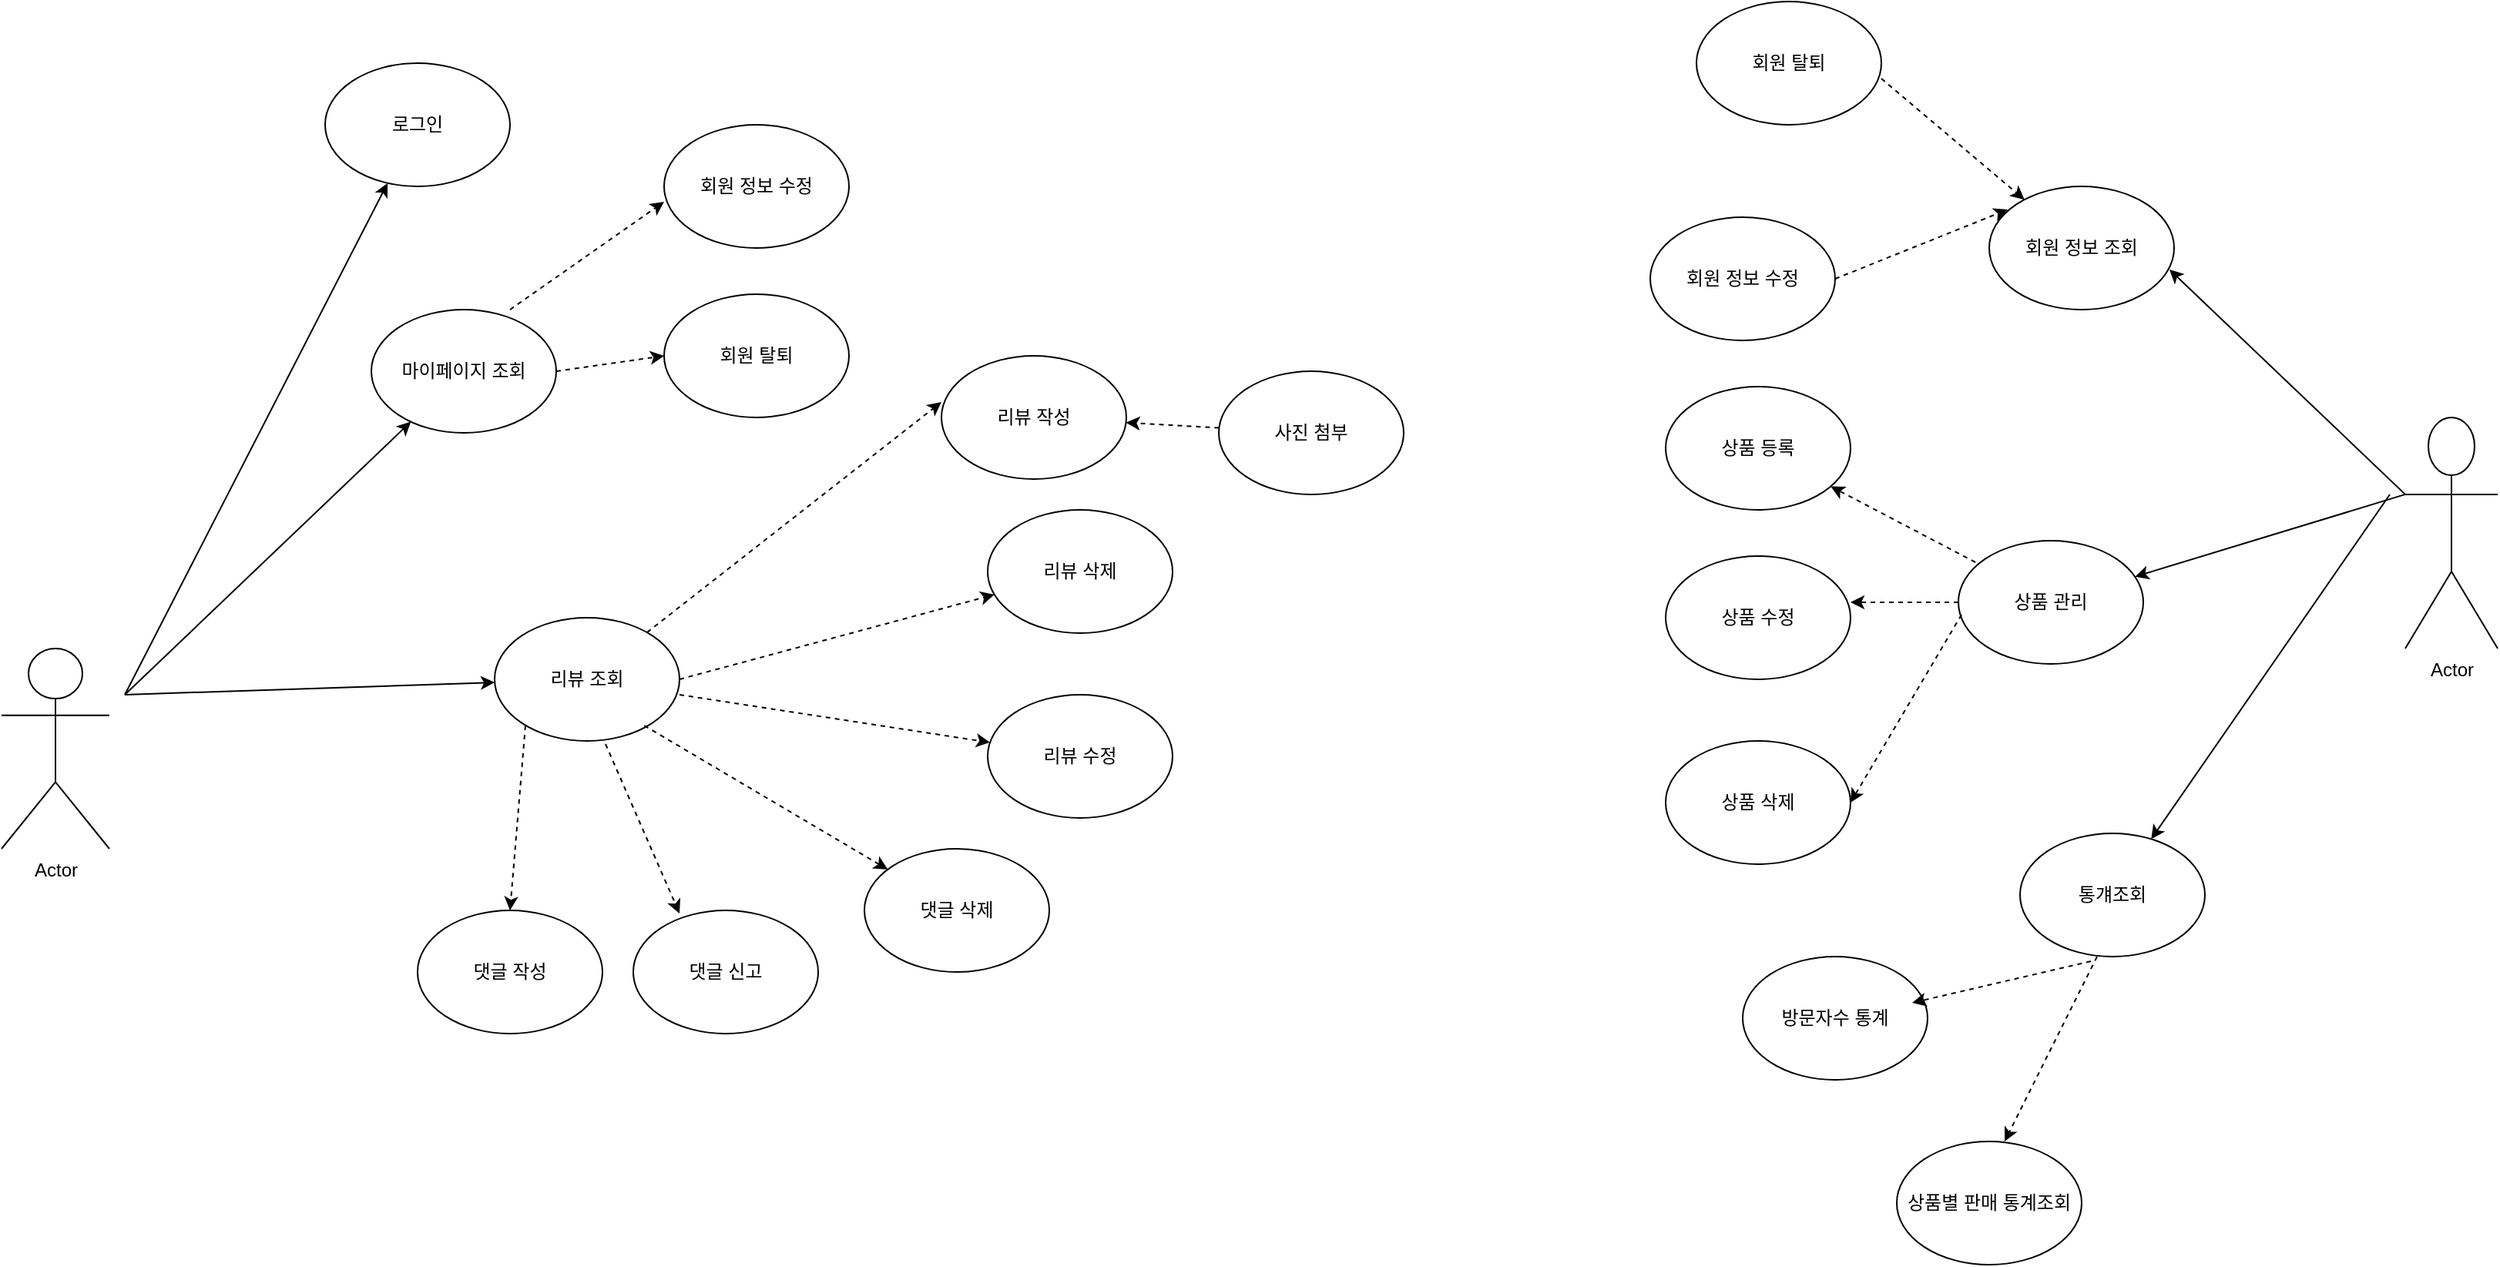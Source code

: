 <mxfile version="13.10.0" type="github">
  <diagram id="eOuh3lkRf0z05wrpfO4e" name="Page-1">
    <mxGraphModel dx="2031" dy="2289" grid="1" gridSize="10" guides="1" tooltips="1" connect="1" arrows="1" fold="1" page="1" pageScale="1" pageWidth="1920" pageHeight="1200" math="0" shadow="0">
      <root>
        <mxCell id="0" />
        <mxCell id="1" parent="0" />
        <mxCell id="_Vm_HRw1c6WF2sADo_5i-1" value="Actor" style="shape=umlActor;verticalLabelPosition=bottom;verticalAlign=top;html=1;outlineConnect=0;" vertex="1" parent="1">
          <mxGeometry x="70" y="200" width="70" height="130" as="geometry" />
        </mxCell>
        <mxCell id="_Vm_HRw1c6WF2sADo_5i-2" value="Actor" style="shape=umlActor;verticalLabelPosition=bottom;verticalAlign=top;html=1;outlineConnect=0;" vertex="1" parent="1">
          <mxGeometry x="1630" y="50" width="60" height="150" as="geometry" />
        </mxCell>
        <mxCell id="_Vm_HRw1c6WF2sADo_5i-3" value="로그인" style="ellipse;whiteSpace=wrap;html=1;" vertex="1" parent="1">
          <mxGeometry x="280" y="-180" width="120" height="80" as="geometry" />
        </mxCell>
        <mxCell id="_Vm_HRw1c6WF2sADo_5i-4" value="리뷰 작성" style="ellipse;whiteSpace=wrap;html=1;" vertex="1" parent="1">
          <mxGeometry x="680" y="10" width="120" height="80" as="geometry" />
        </mxCell>
        <mxCell id="_Vm_HRw1c6WF2sADo_5i-5" value="마이페이지 조회" style="ellipse;whiteSpace=wrap;html=1;" vertex="1" parent="1">
          <mxGeometry x="310" y="-20" width="120" height="80" as="geometry" />
        </mxCell>
        <mxCell id="_Vm_HRw1c6WF2sADo_5i-9" value="댓글 작성" style="ellipse;whiteSpace=wrap;html=1;" vertex="1" parent="1">
          <mxGeometry x="340" y="370" width="120" height="80" as="geometry" />
        </mxCell>
        <mxCell id="_Vm_HRw1c6WF2sADo_5i-10" value="댓글 삭제" style="ellipse;whiteSpace=wrap;html=1;" vertex="1" parent="1">
          <mxGeometry x="630" y="330" width="120" height="80" as="geometry" />
        </mxCell>
        <mxCell id="_Vm_HRw1c6WF2sADo_5i-11" value="댓글 신고" style="ellipse;whiteSpace=wrap;html=1;" vertex="1" parent="1">
          <mxGeometry x="480" y="370" width="120" height="80" as="geometry" />
        </mxCell>
        <mxCell id="_Vm_HRw1c6WF2sADo_5i-12" value="회원 정보 수정&lt;br&gt;" style="ellipse;whiteSpace=wrap;html=1;" vertex="1" parent="1">
          <mxGeometry x="500" y="-140" width="120" height="80" as="geometry" />
        </mxCell>
        <mxCell id="_Vm_HRw1c6WF2sADo_5i-13" value="회원 탈퇴" style="ellipse;whiteSpace=wrap;html=1;" vertex="1" parent="1">
          <mxGeometry x="500" y="-30" width="120" height="80" as="geometry" />
        </mxCell>
        <mxCell id="_Vm_HRw1c6WF2sADo_5i-14" value="상품 등록" style="ellipse;whiteSpace=wrap;html=1;" vertex="1" parent="1">
          <mxGeometry x="1150" y="30" width="120" height="80" as="geometry" />
        </mxCell>
        <mxCell id="_Vm_HRw1c6WF2sADo_5i-15" value="상품 관리&lt;br&gt;" style="ellipse;whiteSpace=wrap;html=1;" vertex="1" parent="1">
          <mxGeometry x="1340" y="130" width="120" height="80" as="geometry" />
        </mxCell>
        <mxCell id="_Vm_HRw1c6WF2sADo_5i-21" value="리뷰 수정" style="ellipse;whiteSpace=wrap;html=1;" vertex="1" parent="1">
          <mxGeometry x="710" y="230" width="120" height="80" as="geometry" />
        </mxCell>
        <mxCell id="_Vm_HRw1c6WF2sADo_5i-22" value="리뷰 삭제&lt;br&gt;" style="ellipse;whiteSpace=wrap;html=1;" vertex="1" parent="1">
          <mxGeometry x="710" y="110" width="120" height="80" as="geometry" />
        </mxCell>
        <mxCell id="_Vm_HRw1c6WF2sADo_5i-23" value="" style="endArrow=classic;html=1;dashed=1;exitX=1;exitY=0.5;exitDx=0;exitDy=0;" edge="1" parent="1" source="_Vm_HRw1c6WF2sADo_5i-38" target="_Vm_HRw1c6WF2sADo_5i-22">
          <mxGeometry width="50" height="50" relative="1" as="geometry">
            <mxPoint x="590" y="150" as="sourcePoint" />
            <mxPoint x="640" y="100" as="targetPoint" />
          </mxGeometry>
        </mxCell>
        <mxCell id="_Vm_HRw1c6WF2sADo_5i-27" value="" style="endArrow=classic;html=1;" edge="1" parent="1" target="_Vm_HRw1c6WF2sADo_5i-38">
          <mxGeometry width="50" height="50" relative="1" as="geometry">
            <mxPoint x="150" y="230" as="sourcePoint" />
            <mxPoint x="200" y="180" as="targetPoint" />
          </mxGeometry>
        </mxCell>
        <mxCell id="_Vm_HRw1c6WF2sADo_5i-28" value="" style="endArrow=classic;html=1;" edge="1" parent="1" target="_Vm_HRw1c6WF2sADo_5i-5">
          <mxGeometry width="50" height="50" relative="1" as="geometry">
            <mxPoint x="150" y="230" as="sourcePoint" />
            <mxPoint x="200" y="180" as="targetPoint" />
          </mxGeometry>
        </mxCell>
        <mxCell id="_Vm_HRw1c6WF2sADo_5i-34" value="" style="endArrow=classic;html=1;dashed=1;entryX=0;entryY=0.625;entryDx=0;entryDy=0;entryPerimeter=0;" edge="1" parent="1" target="_Vm_HRw1c6WF2sADo_5i-12">
          <mxGeometry width="50" height="50" relative="1" as="geometry">
            <mxPoint x="400" y="-20" as="sourcePoint" />
            <mxPoint x="450" y="-70" as="targetPoint" />
          </mxGeometry>
        </mxCell>
        <mxCell id="_Vm_HRw1c6WF2sADo_5i-36" value="" style="endArrow=classic;html=1;dashed=1;entryX=0;entryY=0.5;entryDx=0;entryDy=0;exitX=1;exitY=0.5;exitDx=0;exitDy=0;" edge="1" parent="1" source="_Vm_HRw1c6WF2sADo_5i-5" target="_Vm_HRw1c6WF2sADo_5i-13">
          <mxGeometry width="50" height="50" relative="1" as="geometry">
            <mxPoint x="400" y="-20" as="sourcePoint" />
            <mxPoint x="450" y="-70" as="targetPoint" />
          </mxGeometry>
        </mxCell>
        <mxCell id="_Vm_HRw1c6WF2sADo_5i-37" value="" style="endArrow=classic;html=1;dashed=1;exitX=1;exitY=0.625;exitDx=0;exitDy=0;exitPerimeter=0;" edge="1" parent="1" source="_Vm_HRw1c6WF2sADo_5i-38" target="_Vm_HRw1c6WF2sADo_5i-21">
          <mxGeometry width="50" height="50" relative="1" as="geometry">
            <mxPoint x="490" y="210" as="sourcePoint" />
            <mxPoint x="560" y="380" as="targetPoint" />
            <Array as="points" />
          </mxGeometry>
        </mxCell>
        <mxCell id="_Vm_HRw1c6WF2sADo_5i-38" value="리뷰 조회" style="ellipse;whiteSpace=wrap;html=1;" vertex="1" parent="1">
          <mxGeometry x="390" y="180" width="120" height="80" as="geometry" />
        </mxCell>
        <mxCell id="_Vm_HRw1c6WF2sADo_5i-39" value="" style="endArrow=classic;html=1;" edge="1" parent="1" target="_Vm_HRw1c6WF2sADo_5i-3">
          <mxGeometry width="50" height="50" relative="1" as="geometry">
            <mxPoint x="150" y="230" as="sourcePoint" />
            <mxPoint x="200" y="180" as="targetPoint" />
          </mxGeometry>
        </mxCell>
        <mxCell id="_Vm_HRw1c6WF2sADo_5i-40" value="회원 정보 조회" style="ellipse;whiteSpace=wrap;html=1;" vertex="1" parent="1">
          <mxGeometry x="1360" y="-100" width="120" height="80" as="geometry" />
        </mxCell>
        <mxCell id="_Vm_HRw1c6WF2sADo_5i-41" value="" style="endArrow=classic;html=1;entryX=0.975;entryY=0.675;entryDx=0;entryDy=0;entryPerimeter=0;exitX=0;exitY=0.333;exitDx=0;exitDy=0;exitPerimeter=0;" edge="1" parent="1" source="_Vm_HRw1c6WF2sADo_5i-2" target="_Vm_HRw1c6WF2sADo_5i-40">
          <mxGeometry width="50" height="50" relative="1" as="geometry">
            <mxPoint x="1600" y="90" as="sourcePoint" />
            <mxPoint x="1650" y="40" as="targetPoint" />
          </mxGeometry>
        </mxCell>
        <mxCell id="_Vm_HRw1c6WF2sADo_5i-42" value="" style="endArrow=classic;html=1;entryX=0;entryY=0.375;entryDx=0;entryDy=0;entryPerimeter=0;dashed=1;" edge="1" parent="1" source="_Vm_HRw1c6WF2sADo_5i-38" target="_Vm_HRw1c6WF2sADo_5i-4">
          <mxGeometry width="50" height="50" relative="1" as="geometry">
            <mxPoint x="510" y="190" as="sourcePoint" />
            <mxPoint x="550" y="110" as="targetPoint" />
          </mxGeometry>
        </mxCell>
        <mxCell id="_Vm_HRw1c6WF2sADo_5i-43" value="" style="endArrow=classic;html=1;exitX=0;exitY=0.333;exitDx=0;exitDy=0;exitPerimeter=0;" edge="1" parent="1" source="_Vm_HRw1c6WF2sADo_5i-2" target="_Vm_HRw1c6WF2sADo_5i-15">
          <mxGeometry width="50" height="50" relative="1" as="geometry">
            <mxPoint x="1550" y="160" as="sourcePoint" />
            <mxPoint x="1600" y="110" as="targetPoint" />
          </mxGeometry>
        </mxCell>
        <mxCell id="_Vm_HRw1c6WF2sADo_5i-44" value="상품 수정" style="ellipse;whiteSpace=wrap;html=1;" vertex="1" parent="1">
          <mxGeometry x="1150" y="140" width="120" height="80" as="geometry" />
        </mxCell>
        <mxCell id="_Vm_HRw1c6WF2sADo_5i-45" value="상품 삭제" style="ellipse;whiteSpace=wrap;html=1;" vertex="1" parent="1">
          <mxGeometry x="1150" y="260" width="120" height="80" as="geometry" />
        </mxCell>
        <mxCell id="_Vm_HRw1c6WF2sADo_5i-46" value="" style="endArrow=classic;html=1;exitX=0.092;exitY=0.175;exitDx=0;exitDy=0;exitPerimeter=0;dashed=1;" edge="1" parent="1" source="_Vm_HRw1c6WF2sADo_5i-15" target="_Vm_HRw1c6WF2sADo_5i-14">
          <mxGeometry width="50" height="50" relative="1" as="geometry">
            <mxPoint x="1340" y="170" as="sourcePoint" />
            <mxPoint x="1190" y="190" as="targetPoint" />
          </mxGeometry>
        </mxCell>
        <mxCell id="_Vm_HRw1c6WF2sADo_5i-47" value="" style="endArrow=classic;html=1;exitX=0;exitY=0.5;exitDx=0;exitDy=0;dashed=1;" edge="1" parent="1" source="_Vm_HRw1c6WF2sADo_5i-15">
          <mxGeometry width="50" height="50" relative="1" as="geometry">
            <mxPoint x="1363.9" y="219.26" as="sourcePoint" />
            <mxPoint x="1270.004" y="170.002" as="targetPoint" />
          </mxGeometry>
        </mxCell>
        <mxCell id="_Vm_HRw1c6WF2sADo_5i-48" value="" style="endArrow=classic;html=1;exitX=0.017;exitY=0.6;exitDx=0;exitDy=0;exitPerimeter=0;dashed=1;" edge="1" parent="1" source="_Vm_HRw1c6WF2sADo_5i-15">
          <mxGeometry width="50" height="50" relative="1" as="geometry">
            <mxPoint x="1363.9" y="269.26" as="sourcePoint" />
            <mxPoint x="1270" y="300" as="targetPoint" />
          </mxGeometry>
        </mxCell>
        <mxCell id="_Vm_HRw1c6WF2sADo_5i-49" value="통걔조회&lt;br&gt;" style="ellipse;whiteSpace=wrap;html=1;" vertex="1" parent="1">
          <mxGeometry x="1380" y="320" width="120" height="80" as="geometry" />
        </mxCell>
        <mxCell id="_Vm_HRw1c6WF2sADo_5i-50" value="방문자수 통계" style="ellipse;whiteSpace=wrap;html=1;" vertex="1" parent="1">
          <mxGeometry x="1200" y="400" width="120" height="80" as="geometry" />
        </mxCell>
        <mxCell id="_Vm_HRw1c6WF2sADo_5i-51" value="상품별 판매 통계조회" style="ellipse;whiteSpace=wrap;html=1;" vertex="1" parent="1">
          <mxGeometry x="1300" y="520" width="120" height="80" as="geometry" />
        </mxCell>
        <mxCell id="_Vm_HRw1c6WF2sADo_5i-53" value="" style="endArrow=classic;html=1;" edge="1" parent="1" target="_Vm_HRw1c6WF2sADo_5i-49">
          <mxGeometry width="50" height="50" relative="1" as="geometry">
            <mxPoint x="1620" y="100" as="sourcePoint" />
            <mxPoint x="1560" y="210" as="targetPoint" />
          </mxGeometry>
        </mxCell>
        <mxCell id="_Vm_HRw1c6WF2sADo_5i-54" value="" style="endArrow=classic;html=1;entryX=0.5;entryY=0;entryDx=0;entryDy=0;dashed=1;" edge="1" parent="1">
          <mxGeometry width="50" height="50" relative="1" as="geometry">
            <mxPoint x="1430" y="400" as="sourcePoint" />
            <mxPoint x="1370" y="520" as="targetPoint" />
          </mxGeometry>
        </mxCell>
        <mxCell id="_Vm_HRw1c6WF2sADo_5i-55" value="" style="endArrow=classic;html=1;entryX=0.5;entryY=0;entryDx=0;entryDy=0;exitX=0.383;exitY=1.038;exitDx=0;exitDy=0;exitPerimeter=0;dashed=1;" edge="1" parent="1" source="_Vm_HRw1c6WF2sADo_5i-49">
          <mxGeometry width="50" height="50" relative="1" as="geometry">
            <mxPoint x="1370" y="310" as="sourcePoint" />
            <mxPoint x="1310" y="430" as="targetPoint" />
          </mxGeometry>
        </mxCell>
        <mxCell id="_Vm_HRw1c6WF2sADo_5i-56" value="회원 탈퇴" style="ellipse;whiteSpace=wrap;html=1;" vertex="1" parent="1">
          <mxGeometry x="1170" y="-220" width="120" height="80" as="geometry" />
        </mxCell>
        <mxCell id="_Vm_HRw1c6WF2sADo_5i-57" value="" style="endArrow=classic;html=1;dashed=1;" edge="1" parent="1" target="_Vm_HRw1c6WF2sADo_5i-40">
          <mxGeometry width="50" height="50" relative="1" as="geometry">
            <mxPoint x="1290" y="-170" as="sourcePoint" />
            <mxPoint x="1080" y="50" as="targetPoint" />
          </mxGeometry>
        </mxCell>
        <mxCell id="_Vm_HRw1c6WF2sADo_5i-58" value="회원 정보 수정" style="ellipse;whiteSpace=wrap;html=1;" vertex="1" parent="1">
          <mxGeometry x="1140" y="-80" width="120" height="80" as="geometry" />
        </mxCell>
        <mxCell id="_Vm_HRw1c6WF2sADo_5i-59" value="" style="endArrow=classic;html=1;dashed=1;exitX=1;exitY=0.5;exitDx=0;exitDy=0;entryX=0.1;entryY=0.188;entryDx=0;entryDy=0;entryPerimeter=0;" edge="1" parent="1" source="_Vm_HRw1c6WF2sADo_5i-58" target="_Vm_HRw1c6WF2sADo_5i-40">
          <mxGeometry width="50" height="50" relative="1" as="geometry">
            <mxPoint x="1030" y="100" as="sourcePoint" />
            <mxPoint x="1080" y="50" as="targetPoint" />
          </mxGeometry>
        </mxCell>
        <mxCell id="_Vm_HRw1c6WF2sADo_5i-60" value="사진 첨부" style="ellipse;whiteSpace=wrap;html=1;" vertex="1" parent="1">
          <mxGeometry x="860" y="20" width="120" height="80" as="geometry" />
        </mxCell>
        <mxCell id="_Vm_HRw1c6WF2sADo_5i-61" value="" style="endArrow=classic;html=1;dashed=1;" edge="1" parent="1" source="_Vm_HRw1c6WF2sADo_5i-60" target="_Vm_HRw1c6WF2sADo_5i-4">
          <mxGeometry width="50" height="50" relative="1" as="geometry">
            <mxPoint x="808" y="300" as="sourcePoint" />
            <mxPoint x="920" y="285.04" as="targetPoint" />
          </mxGeometry>
        </mxCell>
        <mxCell id="_Vm_HRw1c6WF2sADo_5i-63" value="" style="endArrow=classic;html=1;dashed=1;" edge="1" parent="1" target="_Vm_HRw1c6WF2sADo_5i-10">
          <mxGeometry width="50" height="50" relative="1" as="geometry">
            <mxPoint x="487.12" y="250" as="sourcePoint" />
            <mxPoint x="709.998" y="297.76" as="targetPoint" />
          </mxGeometry>
        </mxCell>
        <mxCell id="_Vm_HRw1c6WF2sADo_5i-64" value="" style="endArrow=classic;html=1;dashed=1;entryX=0.5;entryY=0;entryDx=0;entryDy=0;" edge="1" parent="1" target="_Vm_HRw1c6WF2sADo_5i-9">
          <mxGeometry width="50" height="50" relative="1" as="geometry">
            <mxPoint x="410" y="250" as="sourcePoint" />
            <mxPoint x="460" y="200" as="targetPoint" />
          </mxGeometry>
        </mxCell>
        <mxCell id="_Vm_HRw1c6WF2sADo_5i-65" value="" style="endArrow=classic;html=1;dashed=1;entryX=0.25;entryY=0.025;entryDx=0;entryDy=0;entryPerimeter=0;exitX=0.6;exitY=1.025;exitDx=0;exitDy=0;exitPerimeter=0;" edge="1" parent="1" source="_Vm_HRw1c6WF2sADo_5i-38" target="_Vm_HRw1c6WF2sADo_5i-11">
          <mxGeometry width="50" height="50" relative="1" as="geometry">
            <mxPoint x="420" y="260" as="sourcePoint" />
            <mxPoint x="410" y="380" as="targetPoint" />
          </mxGeometry>
        </mxCell>
      </root>
    </mxGraphModel>
  </diagram>
</mxfile>

